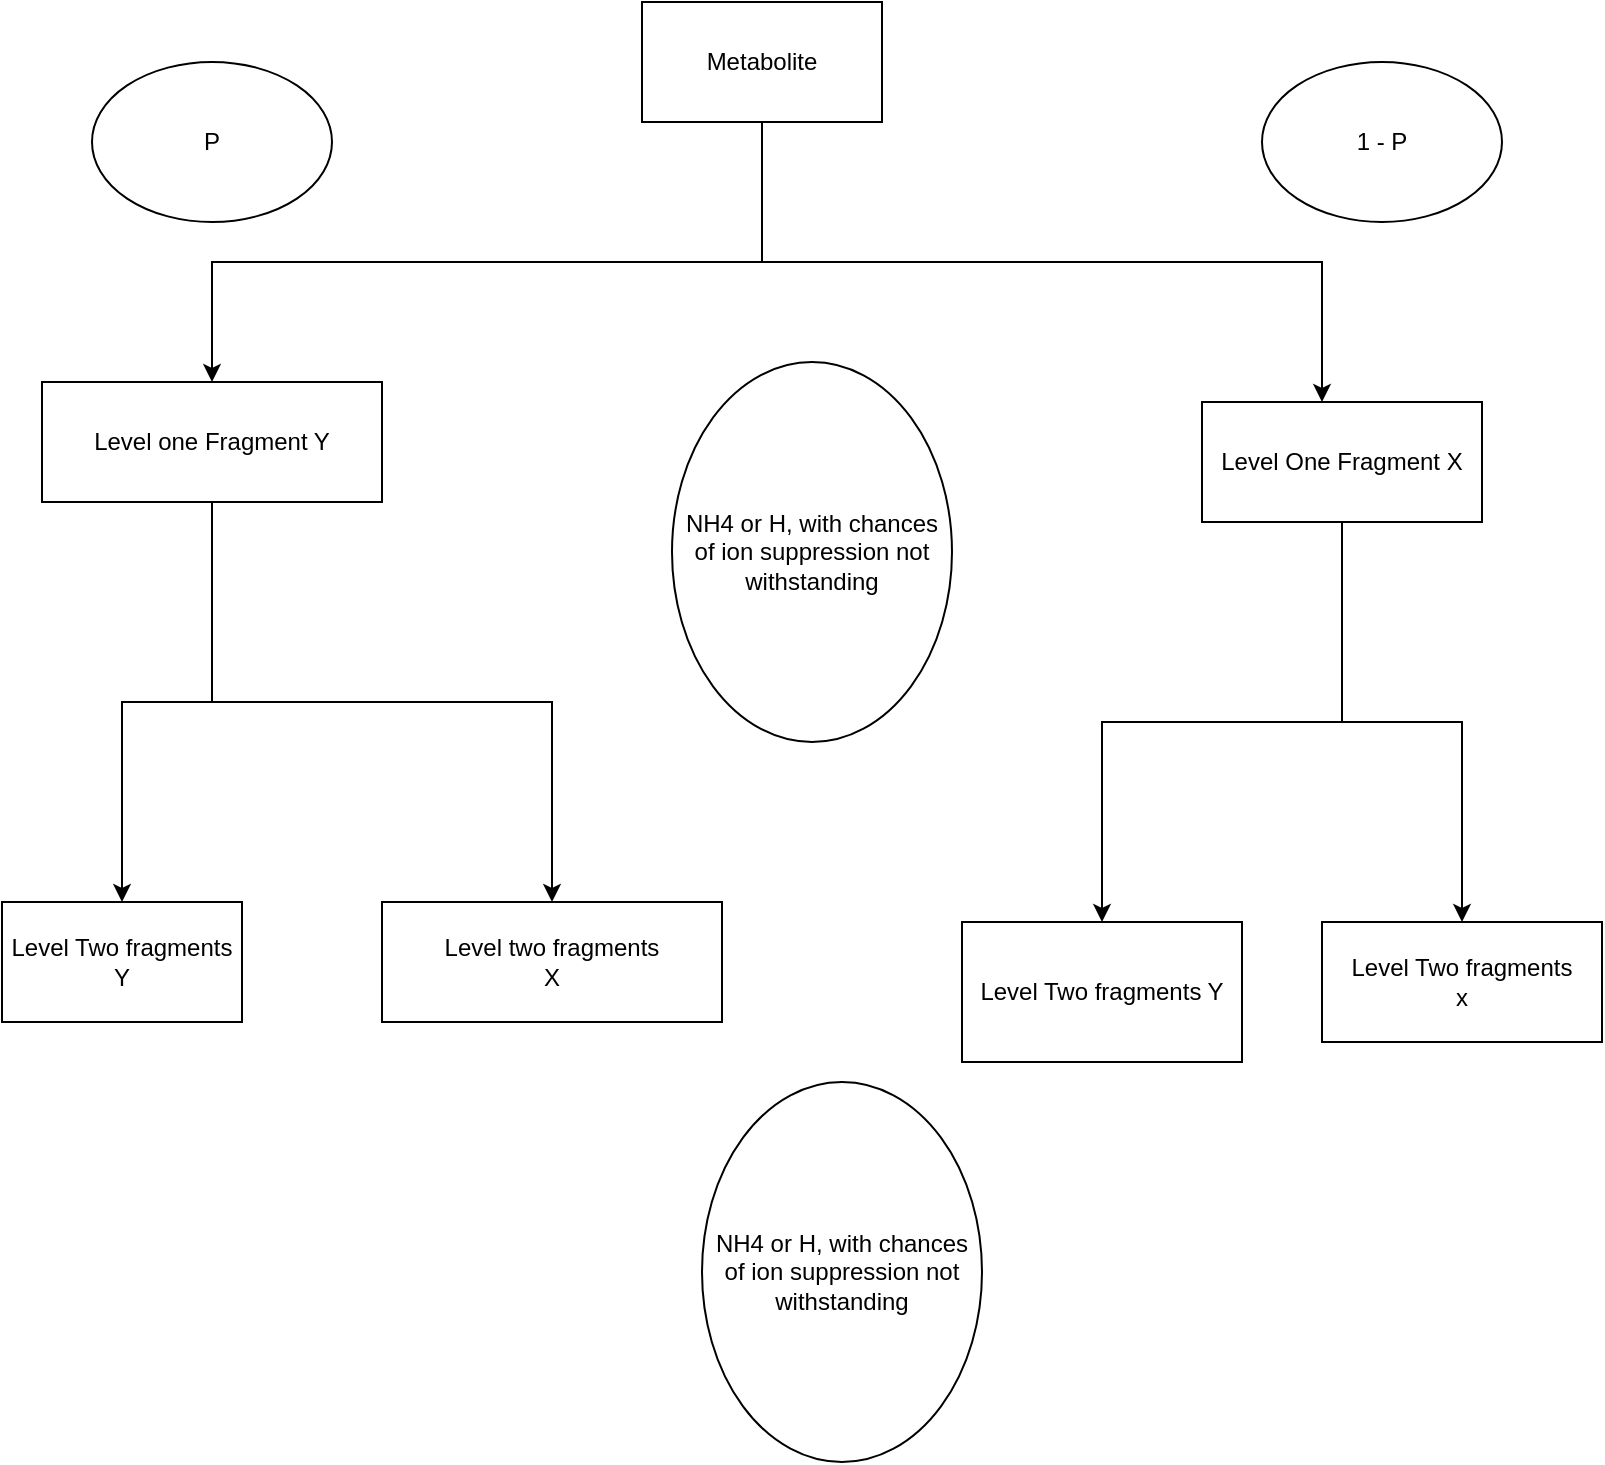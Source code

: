 <mxfile version="21.7.1" type="gitlab">
  <diagram name="Page-1" id="VsrORnX9UxDJBBZwITZO">
    <mxGraphModel dx="2074" dy="1310" grid="1" gridSize="10" guides="1" tooltips="1" connect="1" arrows="1" fold="1" page="1" pageScale="1" pageWidth="850" pageHeight="1100" math="0" shadow="0">
      <root>
        <mxCell id="0" />
        <mxCell id="1" parent="0" />
        <mxCell id="kgR_dZW-C3q_eW8kZEqz-3" value="" style="edgeStyle=orthogonalEdgeStyle;rounded=0;orthogonalLoop=1;jettySize=auto;html=1;" edge="1" parent="1" source="kgR_dZW-C3q_eW8kZEqz-1" target="kgR_dZW-C3q_eW8kZEqz-2">
          <mxGeometry relative="1" as="geometry">
            <Array as="points">
              <mxPoint x="400" y="170" />
              <mxPoint x="125" y="170" />
            </Array>
          </mxGeometry>
        </mxCell>
        <mxCell id="kgR_dZW-C3q_eW8kZEqz-5" value="" style="edgeStyle=orthogonalEdgeStyle;rounded=0;orthogonalLoop=1;jettySize=auto;html=1;" edge="1" parent="1" source="kgR_dZW-C3q_eW8kZEqz-1" target="kgR_dZW-C3q_eW8kZEqz-4">
          <mxGeometry relative="1" as="geometry">
            <Array as="points">
              <mxPoint x="400" y="170" />
              <mxPoint x="680" y="170" />
            </Array>
          </mxGeometry>
        </mxCell>
        <mxCell id="kgR_dZW-C3q_eW8kZEqz-1" value="Metabolite" style="rounded=0;whiteSpace=wrap;html=1;" vertex="1" parent="1">
          <mxGeometry x="340" y="40" width="120" height="60" as="geometry" />
        </mxCell>
        <mxCell id="kgR_dZW-C3q_eW8kZEqz-14" value="" style="edgeStyle=orthogonalEdgeStyle;rounded=0;orthogonalLoop=1;jettySize=auto;html=1;" edge="1" parent="1" source="kgR_dZW-C3q_eW8kZEqz-2" target="kgR_dZW-C3q_eW8kZEqz-13">
          <mxGeometry relative="1" as="geometry" />
        </mxCell>
        <mxCell id="kgR_dZW-C3q_eW8kZEqz-16" value="" style="edgeStyle=orthogonalEdgeStyle;rounded=0;orthogonalLoop=1;jettySize=auto;html=1;" edge="1" parent="1" source="kgR_dZW-C3q_eW8kZEqz-2" target="kgR_dZW-C3q_eW8kZEqz-15">
          <mxGeometry relative="1" as="geometry" />
        </mxCell>
        <mxCell id="kgR_dZW-C3q_eW8kZEqz-2" value="Level one Fragment Y" style="whiteSpace=wrap;html=1;rounded=0;" vertex="1" parent="1">
          <mxGeometry x="40" y="230" width="170" height="60" as="geometry" />
        </mxCell>
        <mxCell id="kgR_dZW-C3q_eW8kZEqz-7" value="" style="edgeStyle=orthogonalEdgeStyle;rounded=0;orthogonalLoop=1;jettySize=auto;html=1;" edge="1" parent="1" source="kgR_dZW-C3q_eW8kZEqz-4" target="kgR_dZW-C3q_eW8kZEqz-6">
          <mxGeometry relative="1" as="geometry" />
        </mxCell>
        <mxCell id="kgR_dZW-C3q_eW8kZEqz-12" value="" style="edgeStyle=orthogonalEdgeStyle;rounded=0;orthogonalLoop=1;jettySize=auto;html=1;" edge="1" parent="1" source="kgR_dZW-C3q_eW8kZEqz-4" target="kgR_dZW-C3q_eW8kZEqz-11">
          <mxGeometry relative="1" as="geometry" />
        </mxCell>
        <mxCell id="kgR_dZW-C3q_eW8kZEqz-4" value="Level One Fragment X" style="whiteSpace=wrap;html=1;rounded=0;" vertex="1" parent="1">
          <mxGeometry x="620" y="240" width="140" height="60" as="geometry" />
        </mxCell>
        <mxCell id="kgR_dZW-C3q_eW8kZEqz-6" value="Level Two fragments Y" style="whiteSpace=wrap;html=1;rounded=0;" vertex="1" parent="1">
          <mxGeometry x="500" y="500" width="140" height="70" as="geometry" />
        </mxCell>
        <mxCell id="kgR_dZW-C3q_eW8kZEqz-8" value="NH4 or H, with chances of ion suppression not withstanding" style="ellipse;whiteSpace=wrap;html=1;" vertex="1" parent="1">
          <mxGeometry x="355" y="220" width="140" height="190" as="geometry" />
        </mxCell>
        <mxCell id="kgR_dZW-C3q_eW8kZEqz-9" value="P" style="ellipse;whiteSpace=wrap;html=1;" vertex="1" parent="1">
          <mxGeometry x="65" y="70" width="120" height="80" as="geometry" />
        </mxCell>
        <mxCell id="kgR_dZW-C3q_eW8kZEqz-10" value="1 - P" style="ellipse;whiteSpace=wrap;html=1;" vertex="1" parent="1">
          <mxGeometry x="650" y="70" width="120" height="80" as="geometry" />
        </mxCell>
        <mxCell id="kgR_dZW-C3q_eW8kZEqz-11" value="&lt;div&gt;Level Two fragments &lt;br&gt;&lt;/div&gt;&lt;div&gt;x&lt;br&gt;&lt;/div&gt;" style="whiteSpace=wrap;html=1;rounded=0;" vertex="1" parent="1">
          <mxGeometry x="680" y="500" width="140" height="60" as="geometry" />
        </mxCell>
        <mxCell id="kgR_dZW-C3q_eW8kZEqz-13" value="&lt;div&gt;Level two fragments &lt;br&gt;&lt;/div&gt;&lt;div&gt;X&lt;br&gt;&lt;/div&gt;" style="whiteSpace=wrap;html=1;rounded=0;" vertex="1" parent="1">
          <mxGeometry x="210" y="490" width="170" height="60" as="geometry" />
        </mxCell>
        <mxCell id="kgR_dZW-C3q_eW8kZEqz-15" value="&lt;div&gt;Level Two fragments &lt;br&gt;&lt;/div&gt;&lt;div&gt;Y &lt;br&gt;&lt;/div&gt;" style="whiteSpace=wrap;html=1;rounded=0;" vertex="1" parent="1">
          <mxGeometry x="20" y="490" width="120" height="60" as="geometry" />
        </mxCell>
        <mxCell id="kgR_dZW-C3q_eW8kZEqz-18" value="NH4 or H, with chances of ion suppression not withstanding" style="ellipse;whiteSpace=wrap;html=1;" vertex="1" parent="1">
          <mxGeometry x="370" y="580" width="140" height="190" as="geometry" />
        </mxCell>
      </root>
    </mxGraphModel>
  </diagram>
</mxfile>
